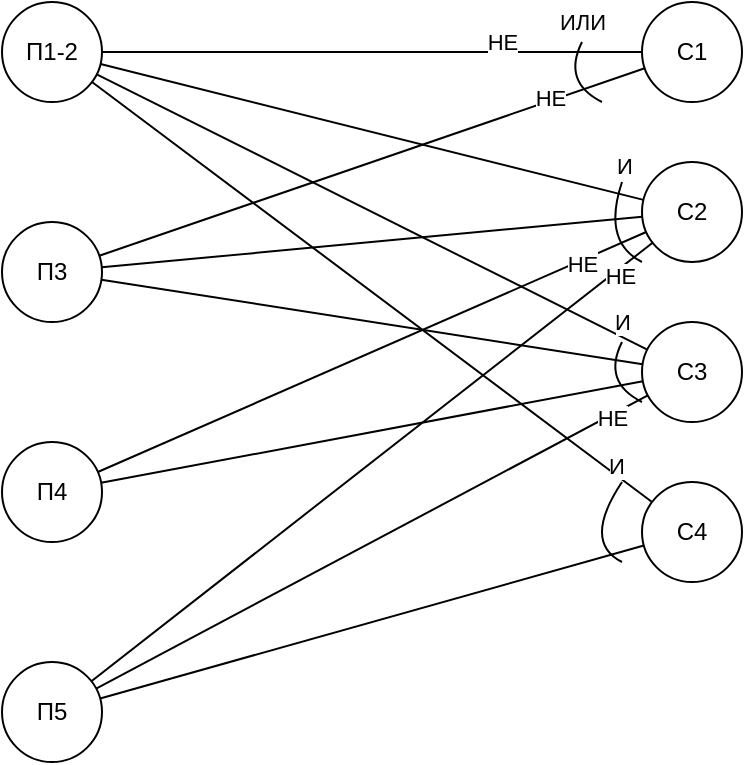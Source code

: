 <mxfile version="24.2.5" type="device">
  <diagram name="Страница — 1" id="EGYeTX1xxZBaw1eTjPIs">
    <mxGraphModel dx="819" dy="482" grid="1" gridSize="10" guides="1" tooltips="1" connect="1" arrows="1" fold="1" page="1" pageScale="1" pageWidth="827" pageHeight="1169" math="0" shadow="0">
      <root>
        <mxCell id="0" />
        <mxCell id="1" parent="0" />
        <mxCell id="4IYWMgg9dPgZ6GhSNwgP-9" style="rounded=0;orthogonalLoop=1;jettySize=auto;html=1;endArrow=none;endFill=0;" edge="1" parent="1" source="4IYWMgg9dPgZ6GhSNwgP-1" target="4IYWMgg9dPgZ6GhSNwgP-5">
          <mxGeometry relative="1" as="geometry" />
        </mxCell>
        <mxCell id="4IYWMgg9dPgZ6GhSNwgP-10" value="НЕ" style="edgeLabel;html=1;align=center;verticalAlign=middle;resizable=0;points=[];" vertex="1" connectable="0" parent="4IYWMgg9dPgZ6GhSNwgP-9">
          <mxGeometry x="-0.178" y="2" relative="1" as="geometry">
            <mxPoint x="89" y="-3" as="offset" />
          </mxGeometry>
        </mxCell>
        <mxCell id="4IYWMgg9dPgZ6GhSNwgP-14" style="edgeStyle=none;rounded=0;orthogonalLoop=1;jettySize=auto;html=1;strokeColor=default;align=center;verticalAlign=middle;fontFamily=Helvetica;fontSize=11;fontColor=default;labelBackgroundColor=default;endArrow=none;endFill=0;" edge="1" parent="1" source="4IYWMgg9dPgZ6GhSNwgP-1" target="4IYWMgg9dPgZ6GhSNwgP-6">
          <mxGeometry relative="1" as="geometry" />
        </mxCell>
        <mxCell id="4IYWMgg9dPgZ6GhSNwgP-15" style="edgeStyle=none;rounded=0;orthogonalLoop=1;jettySize=auto;html=1;strokeColor=default;align=center;verticalAlign=middle;fontFamily=Helvetica;fontSize=11;fontColor=default;labelBackgroundColor=default;endArrow=none;endFill=0;" edge="1" parent="1" source="4IYWMgg9dPgZ6GhSNwgP-1" target="4IYWMgg9dPgZ6GhSNwgP-7">
          <mxGeometry relative="1" as="geometry" />
        </mxCell>
        <mxCell id="4IYWMgg9dPgZ6GhSNwgP-16" style="edgeStyle=none;rounded=0;orthogonalLoop=1;jettySize=auto;html=1;strokeColor=default;align=center;verticalAlign=middle;fontFamily=Helvetica;fontSize=11;fontColor=default;labelBackgroundColor=default;endArrow=none;endFill=0;" edge="1" parent="1" source="4IYWMgg9dPgZ6GhSNwgP-1" target="4IYWMgg9dPgZ6GhSNwgP-8">
          <mxGeometry relative="1" as="geometry" />
        </mxCell>
        <mxCell id="4IYWMgg9dPgZ6GhSNwgP-1" value="П1-2" style="ellipse;whiteSpace=wrap;html=1;aspect=fixed;" vertex="1" parent="1">
          <mxGeometry x="140" y="70" width="50" height="50" as="geometry" />
        </mxCell>
        <mxCell id="4IYWMgg9dPgZ6GhSNwgP-19" style="edgeStyle=none;rounded=0;orthogonalLoop=1;jettySize=auto;html=1;strokeColor=default;align=center;verticalAlign=middle;fontFamily=Helvetica;fontSize=11;fontColor=default;labelBackgroundColor=default;endArrow=none;endFill=0;" edge="1" parent="1" source="4IYWMgg9dPgZ6GhSNwgP-3" target="4IYWMgg9dPgZ6GhSNwgP-5">
          <mxGeometry relative="1" as="geometry" />
        </mxCell>
        <mxCell id="4IYWMgg9dPgZ6GhSNwgP-20" value="НЕ" style="edgeLabel;html=1;align=center;verticalAlign=middle;resizable=0;points=[];fontFamily=Helvetica;fontSize=11;fontColor=default;labelBackgroundColor=default;" vertex="1" connectable="0" parent="4IYWMgg9dPgZ6GhSNwgP-19">
          <mxGeometry x="0.561" relative="1" as="geometry">
            <mxPoint x="12" y="-6" as="offset" />
          </mxGeometry>
        </mxCell>
        <mxCell id="4IYWMgg9dPgZ6GhSNwgP-27" style="edgeStyle=none;rounded=0;orthogonalLoop=1;jettySize=auto;html=1;strokeColor=default;align=center;verticalAlign=middle;fontFamily=Helvetica;fontSize=11;fontColor=default;labelBackgroundColor=default;endArrow=none;endFill=0;" edge="1" parent="1" source="4IYWMgg9dPgZ6GhSNwgP-3" target="4IYWMgg9dPgZ6GhSNwgP-6">
          <mxGeometry relative="1" as="geometry" />
        </mxCell>
        <mxCell id="4IYWMgg9dPgZ6GhSNwgP-30" style="edgeStyle=none;rounded=0;orthogonalLoop=1;jettySize=auto;html=1;strokeColor=default;align=center;verticalAlign=middle;fontFamily=Helvetica;fontSize=11;fontColor=default;labelBackgroundColor=default;endArrow=none;endFill=0;" edge="1" parent="1" source="4IYWMgg9dPgZ6GhSNwgP-3" target="4IYWMgg9dPgZ6GhSNwgP-7">
          <mxGeometry relative="1" as="geometry" />
        </mxCell>
        <mxCell id="4IYWMgg9dPgZ6GhSNwgP-3" value="П3" style="ellipse;whiteSpace=wrap;html=1;aspect=fixed;" vertex="1" parent="1">
          <mxGeometry x="140" y="180" width="50" height="50" as="geometry" />
        </mxCell>
        <mxCell id="4IYWMgg9dPgZ6GhSNwgP-28" style="edgeStyle=none;rounded=0;orthogonalLoop=1;jettySize=auto;html=1;strokeColor=default;align=center;verticalAlign=middle;fontFamily=Helvetica;fontSize=11;fontColor=default;labelBackgroundColor=default;endArrow=none;endFill=0;" edge="1" parent="1" source="4IYWMgg9dPgZ6GhSNwgP-4" target="4IYWMgg9dPgZ6GhSNwgP-6">
          <mxGeometry relative="1" as="geometry" />
        </mxCell>
        <mxCell id="4IYWMgg9dPgZ6GhSNwgP-29" value="НЕ" style="edgeLabel;html=1;align=center;verticalAlign=middle;resizable=0;points=[];fontFamily=Helvetica;fontSize=11;fontColor=default;labelBackgroundColor=default;" vertex="1" connectable="0" parent="4IYWMgg9dPgZ6GhSNwgP-28">
          <mxGeometry x="0.759" y="-1" relative="1" as="geometry">
            <mxPoint as="offset" />
          </mxGeometry>
        </mxCell>
        <mxCell id="4IYWMgg9dPgZ6GhSNwgP-31" style="edgeStyle=none;rounded=0;orthogonalLoop=1;jettySize=auto;html=1;strokeColor=default;align=center;verticalAlign=middle;fontFamily=Helvetica;fontSize=11;fontColor=default;labelBackgroundColor=default;endArrow=none;endFill=0;" edge="1" parent="1" source="4IYWMgg9dPgZ6GhSNwgP-4" target="4IYWMgg9dPgZ6GhSNwgP-7">
          <mxGeometry relative="1" as="geometry" />
        </mxCell>
        <mxCell id="4IYWMgg9dPgZ6GhSNwgP-4" value="П4" style="ellipse;whiteSpace=wrap;html=1;aspect=fixed;" vertex="1" parent="1">
          <mxGeometry x="140" y="290" width="50" height="50" as="geometry" />
        </mxCell>
        <mxCell id="4IYWMgg9dPgZ6GhSNwgP-5" value="С1" style="ellipse;whiteSpace=wrap;html=1;aspect=fixed;" vertex="1" parent="1">
          <mxGeometry x="460" y="70" width="50" height="50" as="geometry" />
        </mxCell>
        <mxCell id="4IYWMgg9dPgZ6GhSNwgP-6" value="С2" style="ellipse;whiteSpace=wrap;html=1;aspect=fixed;" vertex="1" parent="1">
          <mxGeometry x="460" y="150" width="50" height="50" as="geometry" />
        </mxCell>
        <mxCell id="4IYWMgg9dPgZ6GhSNwgP-7" value="С3" style="ellipse;whiteSpace=wrap;html=1;aspect=fixed;" vertex="1" parent="1">
          <mxGeometry x="460" y="230" width="50" height="50" as="geometry" />
        </mxCell>
        <mxCell id="4IYWMgg9dPgZ6GhSNwgP-8" value="С4" style="ellipse;whiteSpace=wrap;html=1;aspect=fixed;" vertex="1" parent="1">
          <mxGeometry x="460" y="310" width="50" height="50" as="geometry" />
        </mxCell>
        <mxCell id="4IYWMgg9dPgZ6GhSNwgP-22" value="" style="curved=1;endArrow=none;html=1;rounded=0;strokeColor=default;align=center;verticalAlign=middle;fontFamily=Helvetica;fontSize=11;fontColor=default;labelBackgroundColor=default;endFill=0;" edge="1" parent="1">
          <mxGeometry width="50" height="50" relative="1" as="geometry">
            <mxPoint x="440" y="120" as="sourcePoint" />
            <mxPoint x="430" y="90" as="targetPoint" />
            <Array as="points">
              <mxPoint x="440" y="120" />
              <mxPoint x="420" y="110" />
            </Array>
          </mxGeometry>
        </mxCell>
        <mxCell id="4IYWMgg9dPgZ6GhSNwgP-23" value="ИЛИ" style="edgeLabel;html=1;align=center;verticalAlign=middle;resizable=0;points=[];fontFamily=Helvetica;fontSize=11;fontColor=default;labelBackgroundColor=default;" vertex="1" connectable="0" parent="4IYWMgg9dPgZ6GhSNwgP-22">
          <mxGeometry x="0.544" y="-3" relative="1" as="geometry">
            <mxPoint x="2" y="-21" as="offset" />
          </mxGeometry>
        </mxCell>
        <mxCell id="4IYWMgg9dPgZ6GhSNwgP-33" style="edgeStyle=none;rounded=0;orthogonalLoop=1;jettySize=auto;html=1;strokeColor=default;align=center;verticalAlign=middle;fontFamily=Helvetica;fontSize=11;fontColor=default;labelBackgroundColor=default;endArrow=none;endFill=0;" edge="1" parent="1" source="4IYWMgg9dPgZ6GhSNwgP-32" target="4IYWMgg9dPgZ6GhSNwgP-8">
          <mxGeometry relative="1" as="geometry" />
        </mxCell>
        <mxCell id="4IYWMgg9dPgZ6GhSNwgP-34" style="edgeStyle=none;rounded=0;orthogonalLoop=1;jettySize=auto;html=1;strokeColor=default;align=center;verticalAlign=middle;fontFamily=Helvetica;fontSize=11;fontColor=default;labelBackgroundColor=default;endArrow=none;endFill=0;" edge="1" parent="1" source="4IYWMgg9dPgZ6GhSNwgP-32" target="4IYWMgg9dPgZ6GhSNwgP-6">
          <mxGeometry relative="1" as="geometry" />
        </mxCell>
        <mxCell id="4IYWMgg9dPgZ6GhSNwgP-36" value="НЕ" style="edgeLabel;html=1;align=center;verticalAlign=middle;resizable=0;points=[];fontFamily=Helvetica;fontSize=11;fontColor=default;labelBackgroundColor=default;" vertex="1" connectable="0" parent="4IYWMgg9dPgZ6GhSNwgP-34">
          <mxGeometry x="0.871" y="-3" relative="1" as="geometry">
            <mxPoint as="offset" />
          </mxGeometry>
        </mxCell>
        <mxCell id="4IYWMgg9dPgZ6GhSNwgP-35" style="edgeStyle=none;rounded=0;orthogonalLoop=1;jettySize=auto;html=1;strokeColor=default;align=center;verticalAlign=middle;fontFamily=Helvetica;fontSize=11;fontColor=default;labelBackgroundColor=default;endArrow=none;endFill=0;" edge="1" parent="1" source="4IYWMgg9dPgZ6GhSNwgP-32" target="4IYWMgg9dPgZ6GhSNwgP-7">
          <mxGeometry relative="1" as="geometry" />
        </mxCell>
        <mxCell id="4IYWMgg9dPgZ6GhSNwgP-37" value="НЕ" style="edgeLabel;html=1;align=center;verticalAlign=middle;resizable=0;points=[];fontFamily=Helvetica;fontSize=11;fontColor=default;labelBackgroundColor=default;" vertex="1" connectable="0" parent="4IYWMgg9dPgZ6GhSNwgP-35">
          <mxGeometry x="0.868" y="-1" relative="1" as="geometry">
            <mxPoint as="offset" />
          </mxGeometry>
        </mxCell>
        <mxCell id="4IYWMgg9dPgZ6GhSNwgP-32" value="П5" style="ellipse;whiteSpace=wrap;html=1;aspect=fixed;" vertex="1" parent="1">
          <mxGeometry x="140" y="400" width="50" height="50" as="geometry" />
        </mxCell>
        <mxCell id="4IYWMgg9dPgZ6GhSNwgP-38" value="" style="curved=1;endArrow=none;html=1;rounded=0;strokeColor=default;align=center;verticalAlign=middle;fontFamily=Helvetica;fontSize=11;fontColor=default;labelBackgroundColor=default;endFill=0;" edge="1" parent="1">
          <mxGeometry width="50" height="50" relative="1" as="geometry">
            <mxPoint x="460" y="200" as="sourcePoint" />
            <mxPoint x="450" y="160" as="targetPoint" />
            <Array as="points">
              <mxPoint x="460" y="200" />
              <mxPoint x="440" y="190" />
            </Array>
          </mxGeometry>
        </mxCell>
        <mxCell id="4IYWMgg9dPgZ6GhSNwgP-39" value="И" style="edgeLabel;html=1;align=center;verticalAlign=middle;resizable=0;points=[];fontFamily=Helvetica;fontSize=11;fontColor=default;labelBackgroundColor=default;" vertex="1" connectable="0" parent="4IYWMgg9dPgZ6GhSNwgP-38">
          <mxGeometry x="0.544" y="-3" relative="1" as="geometry">
            <mxPoint x="2" y="-21" as="offset" />
          </mxGeometry>
        </mxCell>
        <mxCell id="4IYWMgg9dPgZ6GhSNwgP-40" value="" style="curved=1;endArrow=none;html=1;rounded=0;strokeColor=default;align=center;verticalAlign=middle;fontFamily=Helvetica;fontSize=11;fontColor=default;labelBackgroundColor=default;endFill=0;" edge="1" parent="1">
          <mxGeometry width="50" height="50" relative="1" as="geometry">
            <mxPoint x="460" y="270" as="sourcePoint" />
            <mxPoint x="450" y="240" as="targetPoint" />
            <Array as="points">
              <mxPoint x="460" y="270" />
              <mxPoint x="440" y="260" />
            </Array>
          </mxGeometry>
        </mxCell>
        <mxCell id="4IYWMgg9dPgZ6GhSNwgP-41" value="И" style="edgeLabel;html=1;align=center;verticalAlign=middle;resizable=0;points=[];fontFamily=Helvetica;fontSize=11;fontColor=default;labelBackgroundColor=default;" vertex="1" connectable="0" parent="4IYWMgg9dPgZ6GhSNwgP-40">
          <mxGeometry x="0.544" y="-3" relative="1" as="geometry">
            <mxPoint x="2" y="-21" as="offset" />
          </mxGeometry>
        </mxCell>
        <mxCell id="4IYWMgg9dPgZ6GhSNwgP-43" value="" style="curved=1;endArrow=none;html=1;rounded=0;strokeColor=default;align=center;verticalAlign=middle;fontFamily=Helvetica;fontSize=11;fontColor=default;labelBackgroundColor=default;endFill=0;" edge="1" parent="1">
          <mxGeometry width="50" height="50" relative="1" as="geometry">
            <mxPoint x="450" y="350" as="sourcePoint" />
            <mxPoint x="450" y="310" as="targetPoint" />
            <Array as="points">
              <mxPoint x="450" y="350" />
              <mxPoint x="430" y="340" />
            </Array>
          </mxGeometry>
        </mxCell>
        <mxCell id="4IYWMgg9dPgZ6GhSNwgP-44" value="И" style="edgeLabel;html=1;align=center;verticalAlign=middle;resizable=0;points=[];fontFamily=Helvetica;fontSize=11;fontColor=default;labelBackgroundColor=default;" vertex="1" connectable="0" parent="4IYWMgg9dPgZ6GhSNwgP-43">
          <mxGeometry x="0.544" y="-3" relative="1" as="geometry">
            <mxPoint x="2" y="-21" as="offset" />
          </mxGeometry>
        </mxCell>
      </root>
    </mxGraphModel>
  </diagram>
</mxfile>
